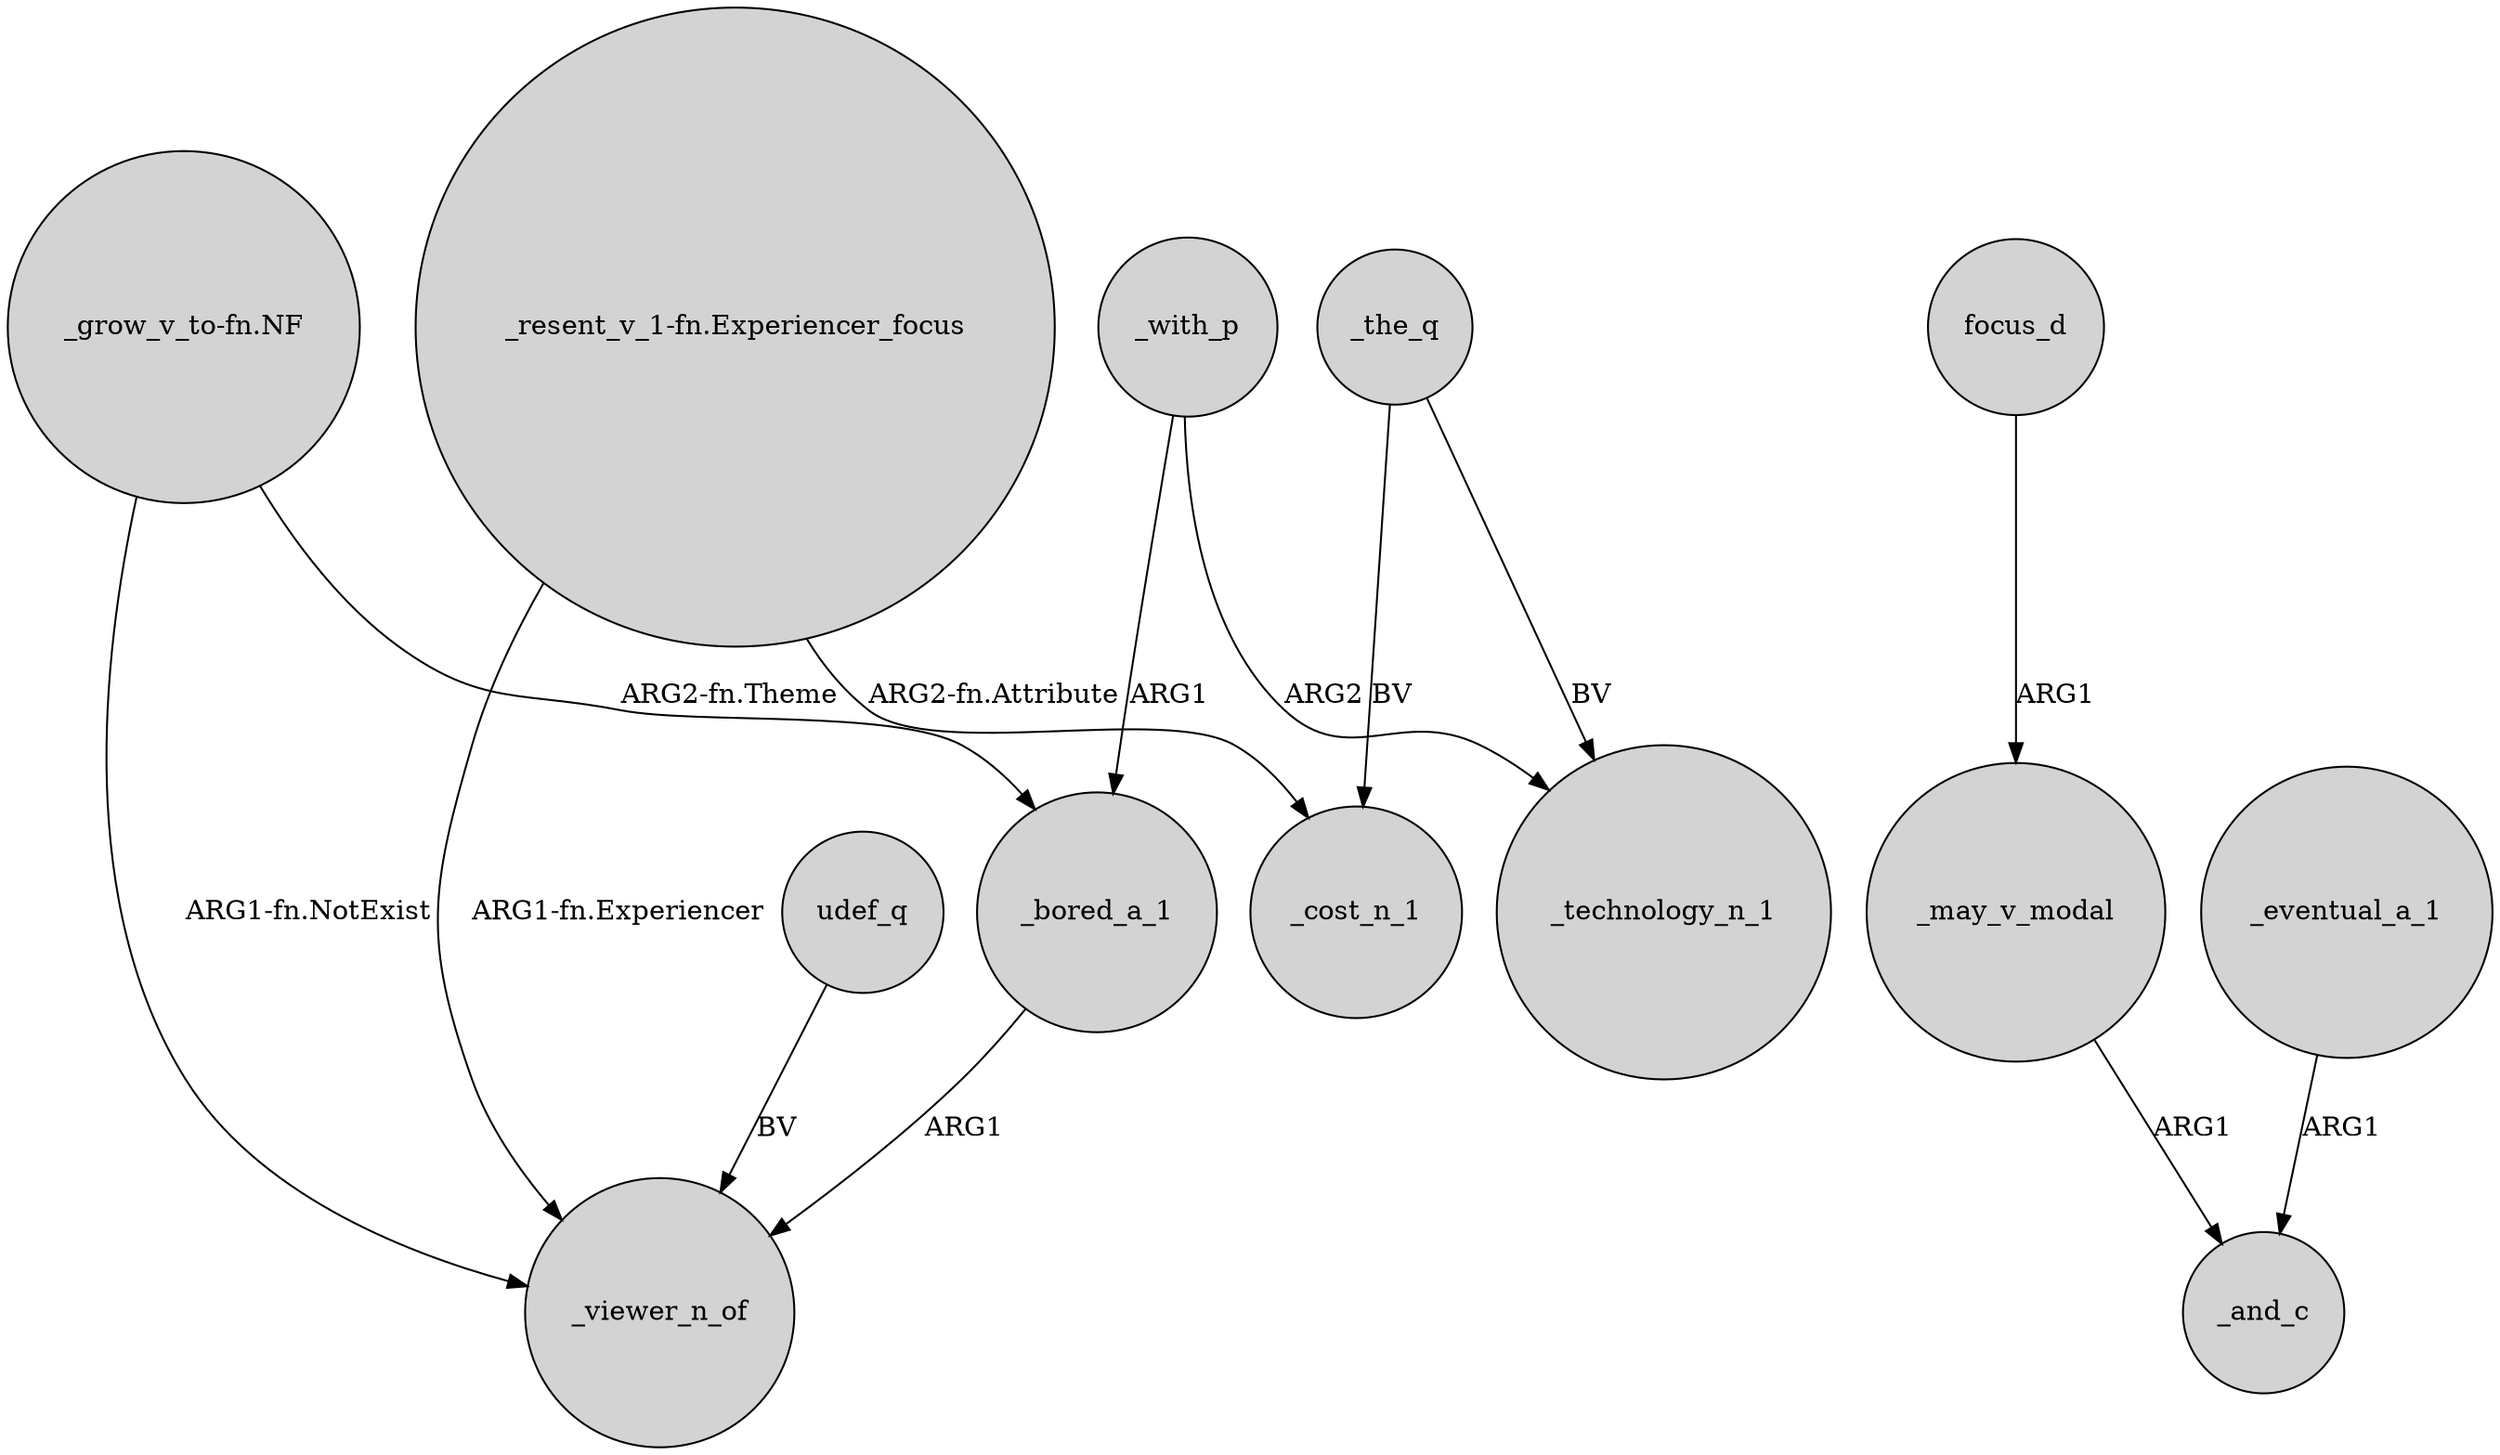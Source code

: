 digraph {
	node [shape=circle style=filled]
	"_grow_v_to-fn.NF" -> _viewer_n_of [label="ARG1-fn.NotExist"]
	_the_q -> _technology_n_1 [label=BV]
	"_resent_v_1-fn.Experiencer_focus" -> _viewer_n_of [label="ARG1-fn.Experiencer"]
	focus_d -> _may_v_modal [label=ARG1]
	udef_q -> _viewer_n_of [label=BV]
	_may_v_modal -> _and_c [label=ARG1]
	"_resent_v_1-fn.Experiencer_focus" -> _cost_n_1 [label="ARG2-fn.Attribute"]
	_eventual_a_1 -> _and_c [label=ARG1]
	_the_q -> _cost_n_1 [label=BV]
	_with_p -> _technology_n_1 [label=ARG2]
	"_grow_v_to-fn.NF" -> _bored_a_1 [label="ARG2-fn.Theme"]
	_bored_a_1 -> _viewer_n_of [label=ARG1]
	_with_p -> _bored_a_1 [label=ARG1]
}
